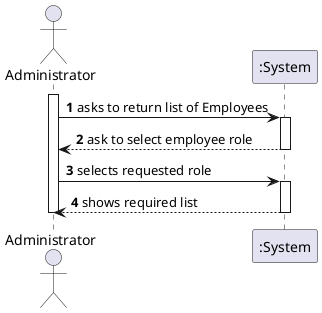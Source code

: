 @startuml
autonumber
actor "Administrator" as ADM

activate ADM
ADM -> ":System" : asks to return list of Employees
activate ":System"
":System" --> ADM : ask to select employee role
deactivate ":System"

ADM -> ":System" : selects requested role
activate ":System"
":System" --> ADM : shows required list
deactivate ":System"




deactivate ADM

@enduml
